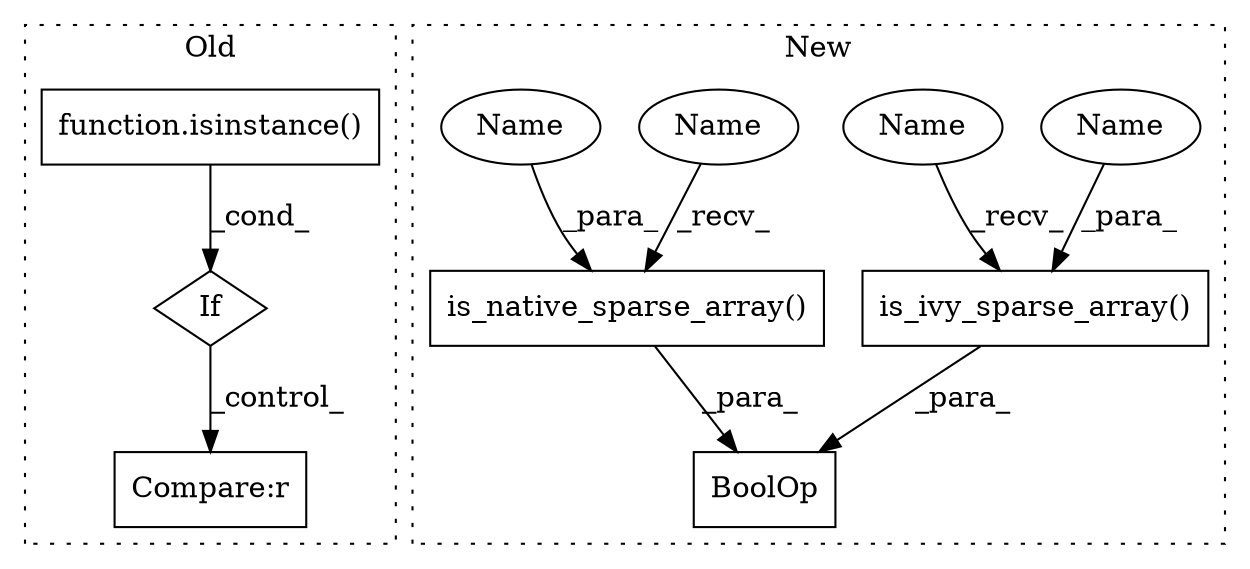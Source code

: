 digraph G {
subgraph cluster0 {
1 [label="function.isinstance()" a="75" s="533,562" l="11,1" shape="box"];
3 [label="Compare:r" a="40" s="826" l="28" shape="box"];
6 [label="If" a="96" s="533" l="0" shape="diamond"];
label = "Old";
style="dotted";
}
subgraph cluster1 {
2 [label="is_ivy_sparse_array()" a="75" s="468,493" l="24,1" shape="box"];
4 [label="BoolOp" a="72" s="468" l="59" shape="box"];
5 [label="is_native_sparse_array()" a="75" s="498,526" l="27,1" shape="box"];
7 [label="Name" a="87" s="492" l="1" shape="ellipse"];
8 [label="Name" a="87" s="525" l="1" shape="ellipse"];
9 [label="Name" a="87" s="468" l="3" shape="ellipse"];
10 [label="Name" a="87" s="498" l="3" shape="ellipse"];
label = "New";
style="dotted";
}
1 -> 6 [label="_cond_"];
2 -> 4 [label="_para_"];
5 -> 4 [label="_para_"];
6 -> 3 [label="_control_"];
7 -> 2 [label="_para_"];
8 -> 5 [label="_para_"];
9 -> 2 [label="_recv_"];
10 -> 5 [label="_recv_"];
}